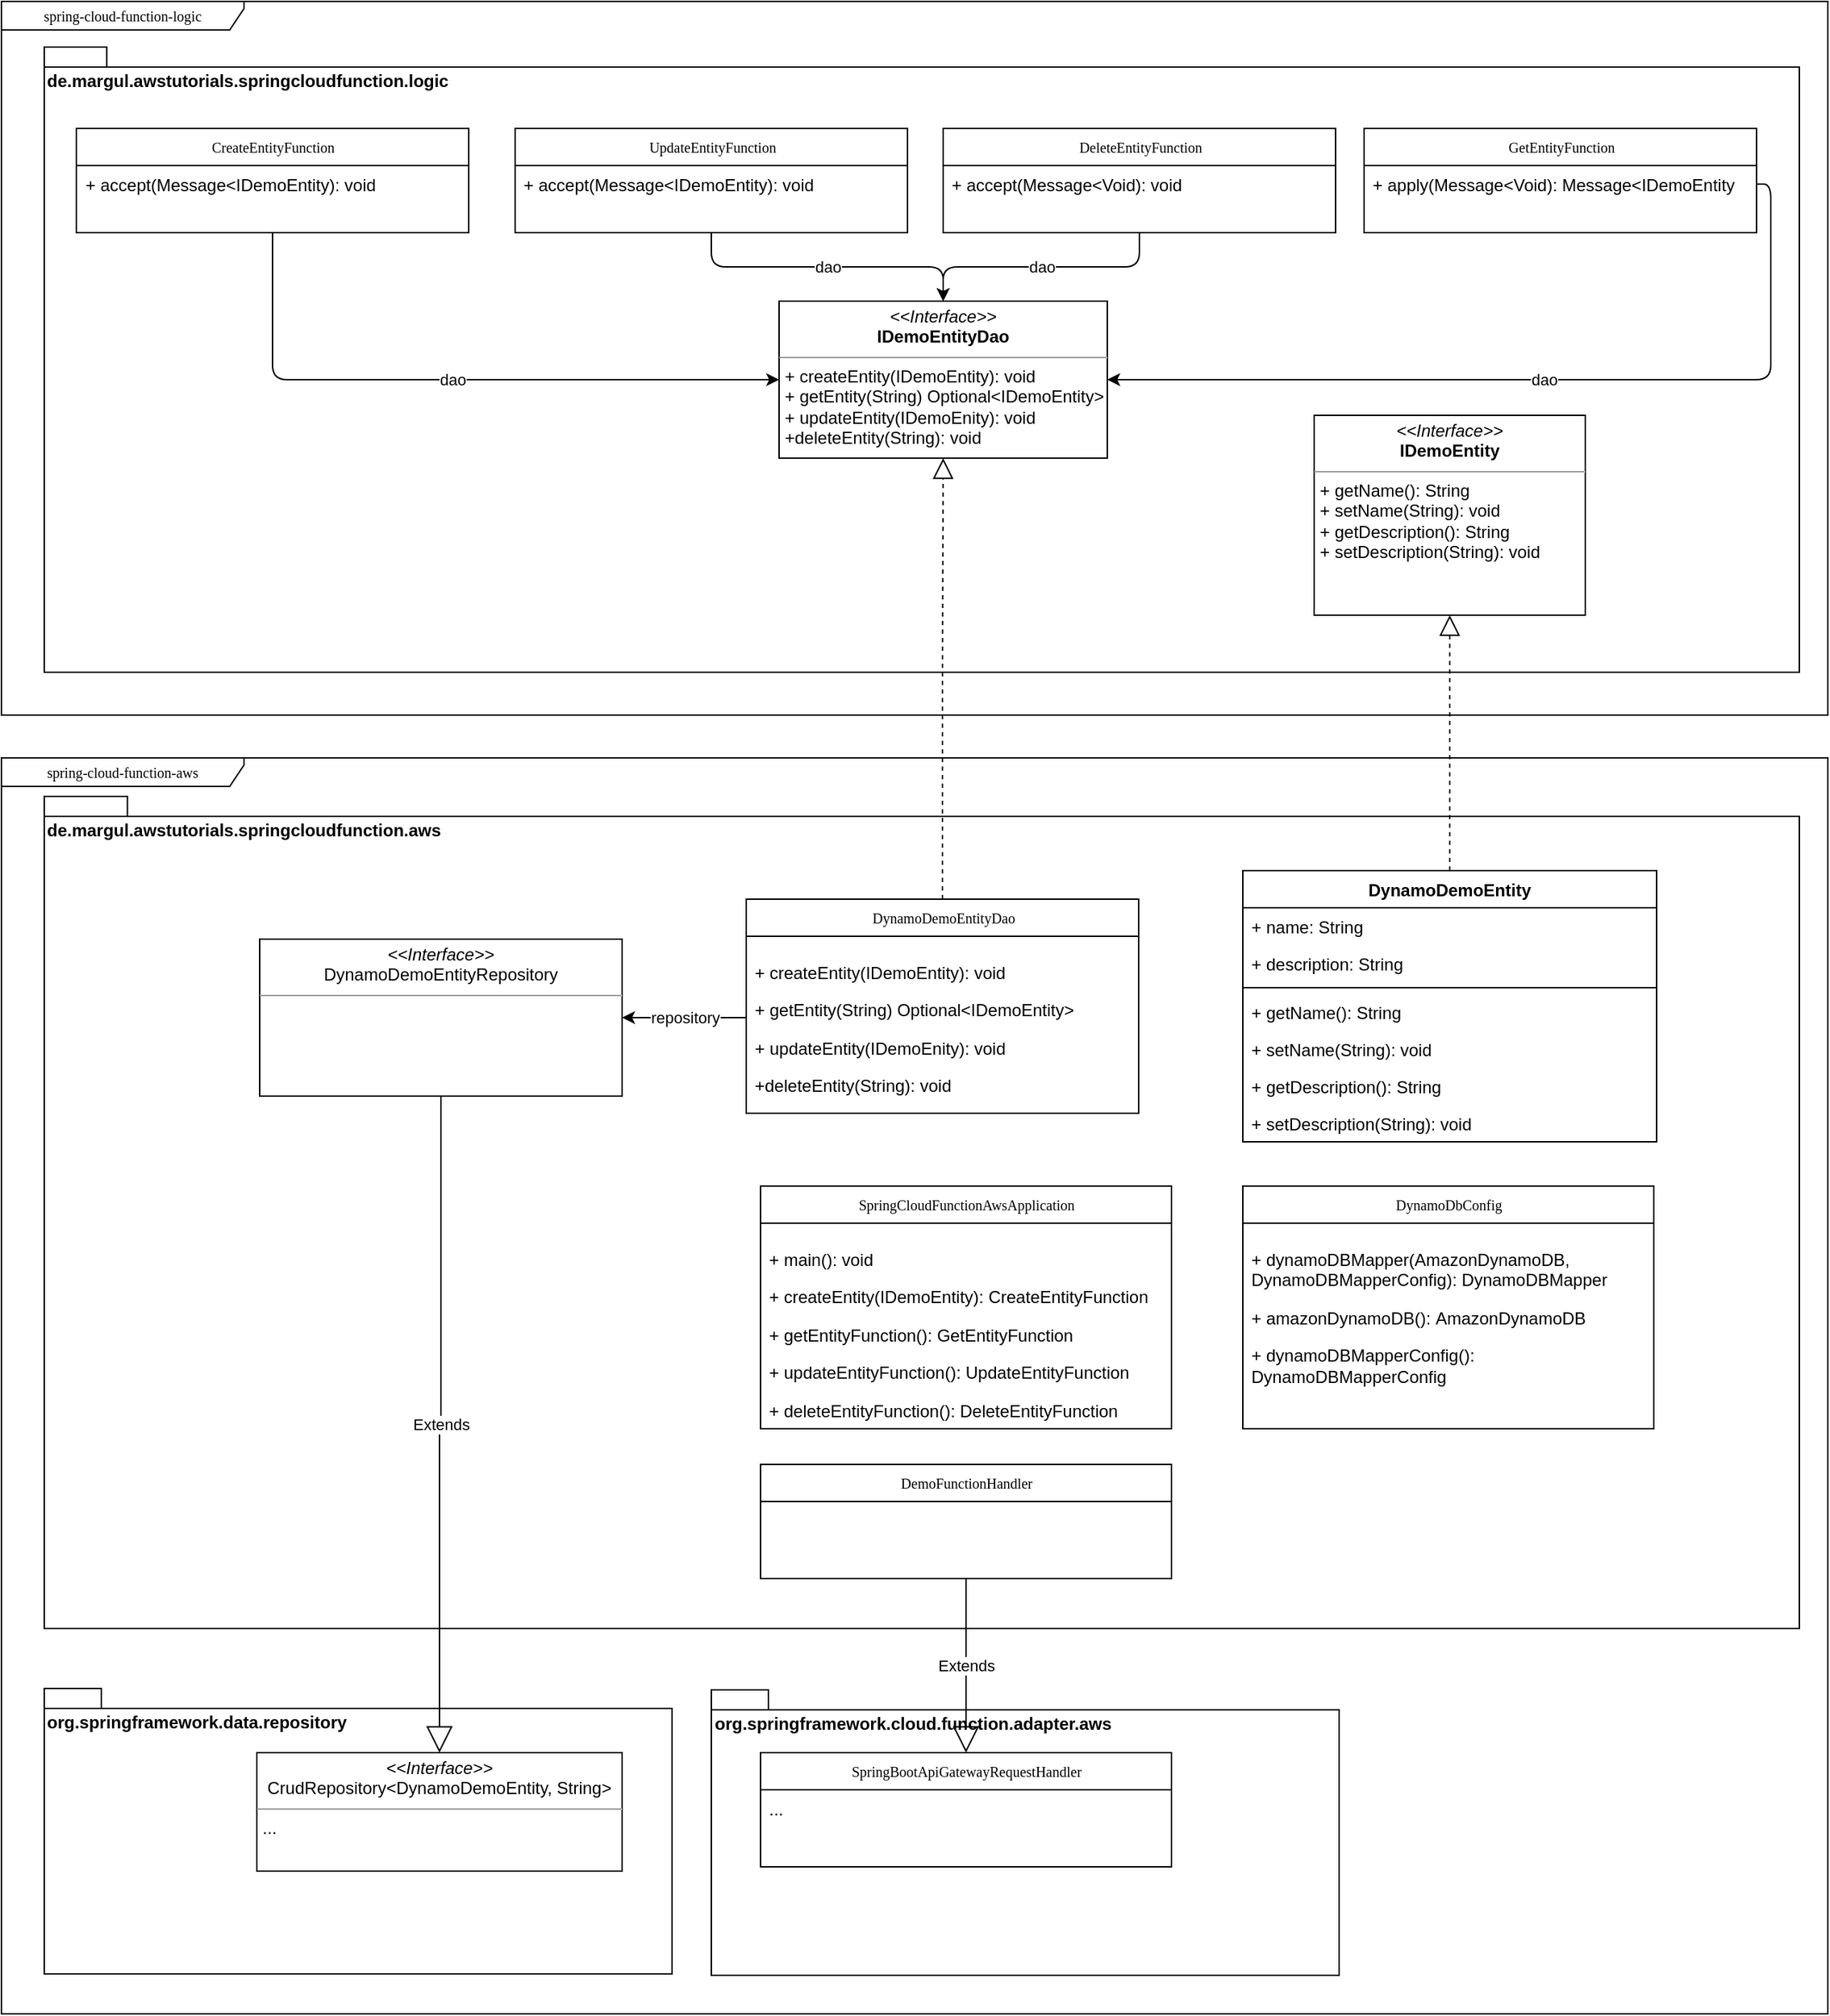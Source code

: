 <mxfile version="10.6.3" type="device"><diagram name="Page-1" id="c4acf3e9-155e-7222-9cf6-157b1a14988f"><mxGraphModel dx="2113" dy="832" grid="1" gridSize="10" guides="1" tooltips="1" connect="1" arrows="1" fold="1" page="1" pageScale="1" pageWidth="850" pageHeight="1100" background="#ffffff" math="0" shadow="0"><root><mxCell id="0"/><mxCell id="1" parent="0"/><mxCell id="YLPa3GGLPZbHTOXIROT8-29" value="spring-cloud-function-aws" style="shape=umlFrame;whiteSpace=wrap;html=1;rounded=0;shadow=0;comic=0;labelBackgroundColor=none;strokeColor=#000000;strokeWidth=1;fillColor=#ffffff;fontFamily=Verdana;fontSize=10;fontColor=#000000;align=center;width=170;height=20;" vertex="1" parent="1"><mxGeometry x="-200" y="540" width="1280" height="880" as="geometry"/></mxCell><mxCell id="YLPa3GGLPZbHTOXIROT8-22" value="de.margul.awstutorials.springcloudfunction.aws" style="shape=folder;fontStyle=1;spacingTop=10;tabWidth=40;tabHeight=14;tabPosition=left;html=1;align=left;verticalAlign=top;" vertex="1" parent="1"><mxGeometry x="-170" y="567" width="1230" height="583" as="geometry"/></mxCell><mxCell id="YLPa3GGLPZbHTOXIROT8-51" value="org.springframework.data.repository" style="shape=folder;fontStyle=1;spacingTop=10;tabWidth=40;tabHeight=14;tabPosition=left;html=1;align=left;verticalAlign=top;" vertex="1" parent="1"><mxGeometry x="-170" y="1192" width="440" height="200" as="geometry"/></mxCell><mxCell id="17acba5748e5396b-1" value="spring-cloud-function-logic" style="shape=umlFrame;whiteSpace=wrap;html=1;rounded=0;shadow=0;comic=0;labelBackgroundColor=none;strokeColor=#000000;strokeWidth=1;fillColor=#ffffff;fontFamily=Verdana;fontSize=10;fontColor=#000000;align=center;width=170;height=20;" parent="1" vertex="1"><mxGeometry x="-200" y="10" width="1280" height="500" as="geometry"/></mxCell><mxCell id="YLPa3GGLPZbHTOXIROT8-5" value="de.margul.awstutorials.springcloudfunction.logic" style="shape=folder;fontStyle=1;spacingTop=10;tabWidth=40;tabHeight=14;tabPosition=left;html=1;align=left;verticalAlign=top;" vertex="1" parent="1"><mxGeometry x="-170" y="42" width="1230" height="438" as="geometry"/></mxCell><mxCell id="5d2195bd80daf111-18" value="&lt;p style=&quot;margin: 0px ; margin-top: 4px ; text-align: center&quot;&gt;&lt;i&gt;&amp;lt;&amp;lt;Interface&amp;gt;&amp;gt;&lt;/i&gt;&lt;br&gt;&lt;b&gt;IDemoEntityDao&lt;/b&gt;&lt;/p&gt;&lt;hr size=&quot;1&quot;&gt;&lt;p style=&quot;margin: 0px ; margin-left: 4px&quot;&gt;+ createEntity(IDemoEntity): void&lt;/p&gt;&lt;p style=&quot;margin: 0px ; margin-left: 4px&quot;&gt;+ getEntity(String) Optional&amp;lt;IDemoEntity&amp;gt;&lt;/p&gt;&lt;p style=&quot;margin: 0px ; margin-left: 4px&quot;&gt;+ updateEntity(IDemoEnity): void&lt;/p&gt;&lt;p style=&quot;margin: 0px ; margin-left: 4px&quot;&gt;+deleteEntity(String): void&lt;/p&gt;" style="verticalAlign=top;align=left;overflow=fill;fontSize=12;fontFamily=Helvetica;html=1;rounded=0;shadow=0;comic=0;labelBackgroundColor=none;strokeColor=#000000;strokeWidth=1;fillColor=#ffffff;" parent="1" vertex="1"><mxGeometry x="345" y="220" width="230" height="110" as="geometry"/></mxCell><mxCell id="YLPa3GGLPZbHTOXIROT8-1" value="dao" style="endArrow=classic;html=1;entryX=0.5;entryY=0;entryDx=0;entryDy=0;exitX=0.5;exitY=1;exitDx=0;exitDy=0;rounded=1;edgeStyle=orthogonalEdgeStyle;" edge="1" parent="1" source="YLPa3GGLPZbHTOXIROT8-14" target="5d2195bd80daf111-18"><mxGeometry width="50" height="50" relative="1" as="geometry"><mxPoint x="225" y="261" as="sourcePoint"/><mxPoint x="415" y="300" as="targetPoint"/></mxGeometry></mxCell><mxCell id="YLPa3GGLPZbHTOXIROT8-4" value="&lt;p style=&quot;margin: 0px ; margin-top: 4px ; text-align: center&quot;&gt;&lt;i&gt;&amp;lt;&amp;lt;Interface&amp;gt;&amp;gt;&lt;/i&gt;&lt;br&gt;&lt;b&gt;IDemoEntity&lt;/b&gt;&lt;/p&gt;&lt;hr size=&quot;1&quot;&gt;&lt;p style=&quot;margin: 0px ; margin-left: 4px&quot;&gt;+ getName(): String&lt;/p&gt;&lt;p style=&quot;margin: 0px ; margin-left: 4px&quot;&gt;+ setName(String): void&lt;/p&gt;&lt;p style=&quot;margin: 0px ; margin-left: 4px&quot;&gt;&lt;span&gt;+ getDescription(): String&lt;/span&gt;&lt;/p&gt;&lt;p style=&quot;margin: 0px ; margin-left: 4px&quot;&gt;&lt;span&gt;+ setDescription(String): void&lt;/span&gt;&lt;/p&gt;" style="verticalAlign=top;align=left;overflow=fill;fontSize=12;fontFamily=Helvetica;html=1;rounded=0;shadow=0;comic=0;labelBackgroundColor=none;strokeColor=#000000;strokeWidth=1;fillColor=#ffffff;" vertex="1" parent="1"><mxGeometry x="720" y="300" width="190" height="140" as="geometry"/></mxCell><mxCell id="YLPa3GGLPZbHTOXIROT8-6" value="GetEntityFunction" style="swimlane;html=1;fontStyle=0;childLayout=stackLayout;horizontal=1;startSize=26;fillColor=none;horizontalStack=0;resizeParent=1;resizeLast=0;collapsible=1;marginBottom=0;swimlaneFillColor=#ffffff;rounded=0;shadow=0;comic=0;labelBackgroundColor=none;strokeColor=#000000;strokeWidth=1;fontFamily=Verdana;fontSize=10;fontColor=#000000;align=center;" vertex="1" parent="1"><mxGeometry x="755" y="99" width="275" height="73" as="geometry"/></mxCell><mxCell id="YLPa3GGLPZbHTOXIROT8-7" value="+ apply(Message&amp;lt;Void): Message&amp;lt;IDemoEntity" style="text;html=1;strokeColor=none;fillColor=none;align=left;verticalAlign=top;spacingLeft=4;spacingRight=4;whiteSpace=wrap;overflow=hidden;rotatable=0;points=[[0,0.5],[1,0.5]];portConstraint=eastwest;" vertex="1" parent="YLPa3GGLPZbHTOXIROT8-6"><mxGeometry y="26" width="275" height="26" as="geometry"/></mxCell><mxCell id="YLPa3GGLPZbHTOXIROT8-12" value="CreateEntityFunction" style="swimlane;html=1;fontStyle=0;childLayout=stackLayout;horizontal=1;startSize=26;fillColor=none;horizontalStack=0;resizeParent=1;resizeLast=0;collapsible=1;marginBottom=0;swimlaneFillColor=#ffffff;rounded=0;shadow=0;comic=0;labelBackgroundColor=none;strokeColor=#000000;strokeWidth=1;fontFamily=Verdana;fontSize=10;fontColor=#000000;align=center;" vertex="1" parent="1"><mxGeometry x="-147.5" y="99" width="275" height="73" as="geometry"/></mxCell><mxCell id="YLPa3GGLPZbHTOXIROT8-13" value="+ accept(Message&amp;lt;IDemoEntity): void" style="text;html=1;strokeColor=none;fillColor=none;align=left;verticalAlign=top;spacingLeft=4;spacingRight=4;whiteSpace=wrap;overflow=hidden;rotatable=0;points=[[0,0.5],[1,0.5]];portConstraint=eastwest;" vertex="1" parent="YLPa3GGLPZbHTOXIROT8-12"><mxGeometry y="26" width="275" height="26" as="geometry"/></mxCell><mxCell id="YLPa3GGLPZbHTOXIROT8-14" value="UpdateEntityFunction" style="swimlane;html=1;fontStyle=0;childLayout=stackLayout;horizontal=1;startSize=26;fillColor=none;horizontalStack=0;resizeParent=1;resizeLast=0;collapsible=1;marginBottom=0;swimlaneFillColor=#ffffff;rounded=0;shadow=0;comic=0;labelBackgroundColor=none;strokeColor=#000000;strokeWidth=1;fontFamily=Verdana;fontSize=10;fontColor=#000000;align=center;" vertex="1" parent="1"><mxGeometry x="160" y="99" width="275" height="73" as="geometry"/></mxCell><mxCell id="YLPa3GGLPZbHTOXIROT8-15" value="+ accept(Message&amp;lt;IDemoEntity): void" style="text;html=1;strokeColor=none;fillColor=none;align=left;verticalAlign=top;spacingLeft=4;spacingRight=4;whiteSpace=wrap;overflow=hidden;rotatable=0;points=[[0,0.5],[1,0.5]];portConstraint=eastwest;" vertex="1" parent="YLPa3GGLPZbHTOXIROT8-14"><mxGeometry y="26" width="275" height="26" as="geometry"/></mxCell><mxCell id="YLPa3GGLPZbHTOXIROT8-16" value="DeleteEntityFunction" style="swimlane;html=1;fontStyle=0;childLayout=stackLayout;horizontal=1;startSize=26;fillColor=none;horizontalStack=0;resizeParent=1;resizeLast=0;collapsible=1;marginBottom=0;swimlaneFillColor=#ffffff;rounded=0;shadow=0;comic=0;labelBackgroundColor=none;strokeColor=#000000;strokeWidth=1;fontFamily=Verdana;fontSize=10;fontColor=#000000;align=center;" vertex="1" parent="1"><mxGeometry x="460" y="99" width="275" height="73" as="geometry"/></mxCell><mxCell id="YLPa3GGLPZbHTOXIROT8-17" value="+ accept(Message&amp;lt;Void): void" style="text;html=1;strokeColor=none;fillColor=none;align=left;verticalAlign=top;spacingLeft=4;spacingRight=4;whiteSpace=wrap;overflow=hidden;rotatable=0;points=[[0,0.5],[1,0.5]];portConstraint=eastwest;" vertex="1" parent="YLPa3GGLPZbHTOXIROT8-16"><mxGeometry y="26" width="275" height="26" as="geometry"/></mxCell><mxCell id="YLPa3GGLPZbHTOXIROT8-19" value="dao" style="endArrow=classic;html=1;entryX=0;entryY=0.5;entryDx=0;entryDy=0;rounded=1;edgeStyle=orthogonalEdgeStyle;exitX=0.5;exitY=1;exitDx=0;exitDy=0;" edge="1" parent="1" source="YLPa3GGLPZbHTOXIROT8-12" target="5d2195bd80daf111-18"><mxGeometry width="50" height="50" relative="1" as="geometry"><mxPoint x="308" y="279" as="sourcePoint"/><mxPoint x="455" y="420" as="targetPoint"/></mxGeometry></mxCell><mxCell id="YLPa3GGLPZbHTOXIROT8-20" value="dao" style="endArrow=classic;html=1;entryX=1;entryY=0.5;entryDx=0;entryDy=0;exitX=1;exitY=0.5;exitDx=0;exitDy=0;rounded=1;edgeStyle=orthogonalEdgeStyle;" edge="1" parent="1" source="YLPa3GGLPZbHTOXIROT8-7" target="5d2195bd80daf111-18"><mxGeometry width="50" height="50" relative="1" as="geometry"><mxPoint x="170" y="148" as="sourcePoint"/><mxPoint x="360" y="490" as="targetPoint"/></mxGeometry></mxCell><mxCell id="YLPa3GGLPZbHTOXIROT8-21" value="dao" style="endArrow=classic;html=1;entryX=0.5;entryY=0;entryDx=0;entryDy=0;exitX=0.5;exitY=1;exitDx=0;exitDy=0;rounded=1;edgeStyle=orthogonalEdgeStyle;" edge="1" parent="1" source="YLPa3GGLPZbHTOXIROT8-16" target="5d2195bd80daf111-18"><mxGeometry width="50" height="50" relative="1" as="geometry"><mxPoint x="308" y="279" as="sourcePoint"/><mxPoint x="455" y="420" as="targetPoint"/></mxGeometry></mxCell><mxCell id="YLPa3GGLPZbHTOXIROT8-23" value="DynamoDemoEntityDao" style="swimlane;html=1;fontStyle=0;childLayout=stackLayout;horizontal=1;startSize=26;fillColor=none;horizontalStack=0;resizeParent=1;resizeLast=0;collapsible=1;marginBottom=0;swimlaneFillColor=#ffffff;rounded=0;shadow=0;comic=0;labelBackgroundColor=none;strokeColor=#000000;strokeWidth=1;fontFamily=Verdana;fontSize=10;fontColor=#000000;align=center;" vertex="1" parent="1"><mxGeometry x="322" y="639" width="275" height="150" as="geometry"/></mxCell><mxCell id="YLPa3GGLPZbHTOXIROT8-24" value="&lt;p&gt;+ createEntity(IDemoEntity): void&lt;/p&gt;&lt;p&gt;+ getEntity(String) Optional&amp;lt;IDemoEntity&amp;gt;&lt;/p&gt;&lt;p&gt;+ updateEntity(IDemoEnity): void&lt;/p&gt;&lt;p&gt;+deleteEntity(String): void&lt;/p&gt;" style="text;html=1;strokeColor=none;fillColor=none;align=left;verticalAlign=top;spacingLeft=4;spacingRight=4;whiteSpace=wrap;overflow=hidden;rotatable=0;points=[[0,0.5],[1,0.5]];portConstraint=eastwest;" vertex="1" parent="YLPa3GGLPZbHTOXIROT8-23"><mxGeometry y="26" width="275" height="114" as="geometry"/></mxCell><mxCell id="YLPa3GGLPZbHTOXIROT8-28" value="" style="endArrow=block;dashed=1;endFill=0;endSize=12;html=1;exitX=0.5;exitY=0;exitDx=0;exitDy=0;edgeStyle=orthogonalEdgeStyle;rounded=1;" edge="1" parent="1" source="YLPa3GGLPZbHTOXIROT8-23" target="5d2195bd80daf111-18"><mxGeometry width="160" relative="1" as="geometry"><mxPoint x="180" y="860" as="sourcePoint"/><mxPoint x="340" y="860" as="targetPoint"/></mxGeometry></mxCell><mxCell id="YLPa3GGLPZbHTOXIROT8-30" value="DynamoDemoEntity" style="swimlane;fontStyle=1;align=center;verticalAlign=top;childLayout=stackLayout;horizontal=1;startSize=26;horizontalStack=0;resizeParent=1;resizeParentMax=0;resizeLast=0;collapsible=1;marginBottom=0;" vertex="1" parent="1"><mxGeometry x="670" y="619" width="290" height="190" as="geometry"/></mxCell><mxCell id="YLPa3GGLPZbHTOXIROT8-31" value="+ name: String" style="text;strokeColor=none;fillColor=none;align=left;verticalAlign=top;spacingLeft=4;spacingRight=4;overflow=hidden;rotatable=0;points=[[0,0.5],[1,0.5]];portConstraint=eastwest;" vertex="1" parent="YLPa3GGLPZbHTOXIROT8-30"><mxGeometry y="26" width="290" height="26" as="geometry"/></mxCell><mxCell id="YLPa3GGLPZbHTOXIROT8-34" value="+ description: String" style="text;strokeColor=none;fillColor=none;align=left;verticalAlign=top;spacingLeft=4;spacingRight=4;overflow=hidden;rotatable=0;points=[[0,0.5],[1,0.5]];portConstraint=eastwest;" vertex="1" parent="YLPa3GGLPZbHTOXIROT8-30"><mxGeometry y="52" width="290" height="26" as="geometry"/></mxCell><mxCell id="YLPa3GGLPZbHTOXIROT8-32" value="" style="line;strokeWidth=1;fillColor=none;align=left;verticalAlign=middle;spacingTop=-1;spacingLeft=3;spacingRight=3;rotatable=0;labelPosition=right;points=[];portConstraint=eastwest;" vertex="1" parent="YLPa3GGLPZbHTOXIROT8-30"><mxGeometry y="78" width="290" height="8" as="geometry"/></mxCell><mxCell id="YLPa3GGLPZbHTOXIROT8-33" value="+ getName(): String" style="text;strokeColor=none;fillColor=none;align=left;verticalAlign=top;spacingLeft=4;spacingRight=4;overflow=hidden;rotatable=0;points=[[0,0.5],[1,0.5]];portConstraint=eastwest;" vertex="1" parent="YLPa3GGLPZbHTOXIROT8-30"><mxGeometry y="86" width="290" height="26" as="geometry"/></mxCell><mxCell id="YLPa3GGLPZbHTOXIROT8-35" value="+ setName(String): void" style="text;strokeColor=none;fillColor=none;align=left;verticalAlign=top;spacingLeft=4;spacingRight=4;overflow=hidden;rotatable=0;points=[[0,0.5],[1,0.5]];portConstraint=eastwest;" vertex="1" parent="YLPa3GGLPZbHTOXIROT8-30"><mxGeometry y="112" width="290" height="26" as="geometry"/></mxCell><mxCell id="YLPa3GGLPZbHTOXIROT8-36" value="+ getDescription(): String" style="text;strokeColor=none;fillColor=none;align=left;verticalAlign=top;spacingLeft=4;spacingRight=4;overflow=hidden;rotatable=0;points=[[0,0.5],[1,0.5]];portConstraint=eastwest;" vertex="1" parent="YLPa3GGLPZbHTOXIROT8-30"><mxGeometry y="138" width="290" height="26" as="geometry"/></mxCell><mxCell id="YLPa3GGLPZbHTOXIROT8-37" value="+ setDescription(String): void" style="text;strokeColor=none;fillColor=none;align=left;verticalAlign=top;spacingLeft=4;spacingRight=4;overflow=hidden;rotatable=0;points=[[0,0.5],[1,0.5]];portConstraint=eastwest;" vertex="1" parent="YLPa3GGLPZbHTOXIROT8-30"><mxGeometry y="164" width="290" height="26" as="geometry"/></mxCell><mxCell id="YLPa3GGLPZbHTOXIROT8-38" value="" style="endArrow=block;dashed=1;endFill=0;endSize=12;html=1;exitX=0.5;exitY=0;exitDx=0;exitDy=0;edgeStyle=orthogonalEdgeStyle;rounded=1;entryX=0.5;entryY=1;entryDx=0;entryDy=0;" edge="1" parent="1" source="YLPa3GGLPZbHTOXIROT8-30" target="YLPa3GGLPZbHTOXIROT8-4"><mxGeometry width="160" relative="1" as="geometry"><mxPoint x="799.857" y="755" as="sourcePoint"/><mxPoint x="799.857" y="428" as="targetPoint"/></mxGeometry></mxCell><mxCell id="YLPa3GGLPZbHTOXIROT8-39" value="&lt;p style=&quot;margin: 0px ; margin-top: 4px ; text-align: center&quot;&gt;&lt;i&gt;&amp;lt;&amp;lt;Interface&amp;gt;&amp;gt;&lt;/i&gt;&lt;br&gt;&lt;span&gt;DynamoDemoEntityRepository&lt;/span&gt;&lt;br&gt;&lt;/p&gt;&lt;hr size=&quot;1&quot;&gt;&lt;p style=&quot;margin: 0px ; margin-left: 4px&quot;&gt;&lt;br&gt;&lt;/p&gt;" style="verticalAlign=top;align=left;overflow=fill;fontSize=12;fontFamily=Helvetica;html=1;rounded=0;shadow=0;comic=0;labelBackgroundColor=none;strokeColor=#000000;strokeWidth=1;fillColor=#ffffff;" vertex="1" parent="1"><mxGeometry x="-19" y="667" width="254" height="110" as="geometry"/></mxCell><mxCell id="YLPa3GGLPZbHTOXIROT8-40" value="repository" style="endArrow=classic;html=1;rounded=1;edgeStyle=orthogonalEdgeStyle;" edge="1" parent="1" source="YLPa3GGLPZbHTOXIROT8-24" target="YLPa3GGLPZbHTOXIROT8-39"><mxGeometry width="50" height="50" relative="1" as="geometry"><mxPoint x="200" y="392.714" as="sourcePoint"/><mxPoint x="382.857" y="439.857" as="targetPoint"/></mxGeometry></mxCell><mxCell id="YLPa3GGLPZbHTOXIROT8-42" value="&lt;p style=&quot;margin: 0px ; margin-top: 4px ; text-align: center&quot;&gt;&lt;i&gt;&amp;lt;&amp;lt;Interface&amp;gt;&amp;gt;&lt;/i&gt;&lt;br&gt;&lt;span&gt;CrudRepository&amp;lt;DynamoDemoEntity, String&amp;gt;&lt;/span&gt;&lt;br&gt;&lt;/p&gt;&lt;hr size=&quot;1&quot;&gt;&lt;p style=&quot;margin: 0px ; margin-left: 4px&quot;&gt;...&lt;/p&gt;" style="verticalAlign=top;align=left;overflow=fill;fontSize=12;fontFamily=Helvetica;html=1;rounded=0;shadow=0;comic=0;labelBackgroundColor=none;strokeColor=#000000;strokeWidth=1;fillColor=#ffffff;" vertex="1" parent="1"><mxGeometry x="-21" y="1237" width="256" height="83" as="geometry"/></mxCell><mxCell id="YLPa3GGLPZbHTOXIROT8-43" value="Extends" style="endArrow=block;endSize=16;endFill=0;html=1;exitX=0.5;exitY=1;exitDx=0;exitDy=0;edgeStyle=orthogonalEdgeStyle;" edge="1" parent="1" source="YLPa3GGLPZbHTOXIROT8-39" target="YLPa3GGLPZbHTOXIROT8-42"><mxGeometry width="160" relative="1" as="geometry"><mxPoint x="10" y="1020" as="sourcePoint"/><mxPoint x="130" y="840" as="targetPoint"/></mxGeometry></mxCell><mxCell id="YLPa3GGLPZbHTOXIROT8-47" value="&lt;p&gt;SpringCloudFunctionAwsApplication&lt;/p&gt;" style="swimlane;html=1;fontStyle=0;childLayout=stackLayout;horizontal=1;startSize=26;fillColor=none;horizontalStack=0;resizeParent=1;resizeLast=0;collapsible=1;marginBottom=0;swimlaneFillColor=#ffffff;rounded=0;shadow=0;comic=0;labelBackgroundColor=none;strokeColor=#000000;strokeWidth=1;fontFamily=Verdana;fontSize=10;fontColor=#000000;align=center;" vertex="1" parent="1"><mxGeometry x="332" y="840" width="288" height="170" as="geometry"/></mxCell><mxCell id="YLPa3GGLPZbHTOXIROT8-48" value="&lt;p&gt;+ main(): void&lt;/p&gt;&lt;p&gt;+ createEntity(IDemoEntity): CreateEntityFunction&lt;/p&gt;&lt;p&gt;+ getEntityFunction(): GetEntityFunction&lt;/p&gt;&lt;p&gt;&lt;span&gt;+ updateEntityFunction(): UpdateEntityFunction&lt;/span&gt;&lt;/p&gt;&lt;p&gt;+ deleteEntityFunction(): DeleteEntityFunction&lt;/p&gt;" style="text;html=1;strokeColor=none;fillColor=none;align=left;verticalAlign=top;spacingLeft=4;spacingRight=4;whiteSpace=wrap;overflow=hidden;rotatable=0;points=[[0,0.5],[1,0.5]];portConstraint=eastwest;" vertex="1" parent="YLPa3GGLPZbHTOXIROT8-47"><mxGeometry y="26" width="288" height="144" as="geometry"/></mxCell><mxCell id="YLPa3GGLPZbHTOXIROT8-49" value="&lt;p&gt;DynamoDbConfig&lt;/p&gt;" style="swimlane;html=1;fontStyle=0;childLayout=stackLayout;horizontal=1;startSize=26;fillColor=none;horizontalStack=0;resizeParent=1;resizeLast=0;collapsible=1;marginBottom=0;swimlaneFillColor=#ffffff;rounded=0;shadow=0;comic=0;labelBackgroundColor=none;strokeColor=#000000;strokeWidth=1;fontFamily=Verdana;fontSize=10;fontColor=#000000;align=center;" vertex="1" parent="1"><mxGeometry x="670" y="840" width="288" height="170" as="geometry"/></mxCell><mxCell id="YLPa3GGLPZbHTOXIROT8-50" value="&lt;p&gt;+&amp;nbsp;&lt;span&gt;dynamoDBMapper(AmazonDynamoDB&lt;/span&gt;&lt;span&gt;, DynamoDBMapperConfig&lt;/span&gt;&lt;span&gt;):&amp;nbsp;&lt;/span&gt;&lt;span&gt;DynamoDBMapper&lt;/span&gt;&lt;/p&gt;&lt;p&gt;+&amp;nbsp;&lt;span&gt;amazonDynamoDB&lt;/span&gt;&lt;span&gt;():&amp;nbsp;&lt;/span&gt;&lt;span&gt;AmazonDynamoDB&lt;/span&gt;&lt;/p&gt;&lt;p&gt;+&amp;nbsp;&lt;span&gt;dynamoDBMapperConfig&lt;/span&gt;&lt;span&gt;(): D&lt;/span&gt;&lt;span&gt;ynamoDBMapperConfig&lt;/span&gt;&lt;/p&gt;" style="text;html=1;strokeColor=none;fillColor=none;align=left;verticalAlign=top;spacingLeft=4;spacingRight=4;whiteSpace=wrap;overflow=hidden;rotatable=0;points=[[0,0.5],[1,0.5]];portConstraint=eastwest;" vertex="1" parent="YLPa3GGLPZbHTOXIROT8-49"><mxGeometry y="26" width="288" height="144" as="geometry"/></mxCell><mxCell id="YLPa3GGLPZbHTOXIROT8-52" value="&lt;p&gt;DemoFunctionHandler&lt;/p&gt;" style="swimlane;html=1;fontStyle=0;childLayout=stackLayout;horizontal=1;startSize=26;fillColor=none;horizontalStack=0;resizeParent=1;resizeLast=0;collapsible=1;marginBottom=0;swimlaneFillColor=#ffffff;rounded=0;shadow=0;comic=0;labelBackgroundColor=none;strokeColor=#000000;strokeWidth=1;fontFamily=Verdana;fontSize=10;fontColor=#000000;align=center;" vertex="1" parent="1"><mxGeometry x="332" y="1035" width="288" height="80" as="geometry"/></mxCell><mxCell id="YLPa3GGLPZbHTOXIROT8-53" value="&lt;p&gt;&lt;br&gt;&lt;/p&gt;" style="text;html=1;strokeColor=none;fillColor=none;align=left;verticalAlign=top;spacingLeft=4;spacingRight=4;whiteSpace=wrap;overflow=hidden;rotatable=0;points=[[0,0.5],[1,0.5]];portConstraint=eastwest;" vertex="1" parent="YLPa3GGLPZbHTOXIROT8-52"><mxGeometry y="26" width="288" height="54" as="geometry"/></mxCell><mxCell id="YLPa3GGLPZbHTOXIROT8-54" value="org.springframework.cloud.function.adapter.aws" style="shape=folder;fontStyle=1;spacingTop=10;tabWidth=40;tabHeight=14;tabPosition=left;html=1;align=left;verticalAlign=top;" vertex="1" parent="1"><mxGeometry x="297.5" y="1193" width="440" height="200" as="geometry"/></mxCell><mxCell id="YLPa3GGLPZbHTOXIROT8-55" value="&lt;p&gt;SpringBootApiGatewayRequestHandler&lt;/p&gt;" style="swimlane;html=1;fontStyle=0;childLayout=stackLayout;horizontal=1;startSize=26;fillColor=none;horizontalStack=0;resizeParent=1;resizeLast=0;collapsible=1;marginBottom=0;swimlaneFillColor=#ffffff;rounded=0;shadow=0;comic=0;labelBackgroundColor=none;strokeColor=#000000;strokeWidth=1;fontFamily=Verdana;fontSize=10;fontColor=#000000;align=center;" vertex="1" parent="1"><mxGeometry x="332" y="1237" width="288" height="80" as="geometry"/></mxCell><mxCell id="YLPa3GGLPZbHTOXIROT8-56" value="..." style="text;html=1;strokeColor=none;fillColor=none;align=left;verticalAlign=top;spacingLeft=4;spacingRight=4;whiteSpace=wrap;overflow=hidden;rotatable=0;points=[[0,0.5],[1,0.5]];portConstraint=eastwest;" vertex="1" parent="YLPa3GGLPZbHTOXIROT8-55"><mxGeometry y="26" width="288" height="54" as="geometry"/></mxCell><mxCell id="YLPa3GGLPZbHTOXIROT8-57" value="Extends" style="endArrow=block;endSize=16;endFill=0;html=1;edgeStyle=orthogonalEdgeStyle;" edge="1" parent="1" source="YLPa3GGLPZbHTOXIROT8-52" target="YLPa3GGLPZbHTOXIROT8-55"><mxGeometry width="160" relative="1" as="geometry"><mxPoint x="118.667" y="786.333" as="sourcePoint"/><mxPoint x="117" y="1247" as="targetPoint"/></mxGeometry></mxCell></root></mxGraphModel></diagram></mxfile>